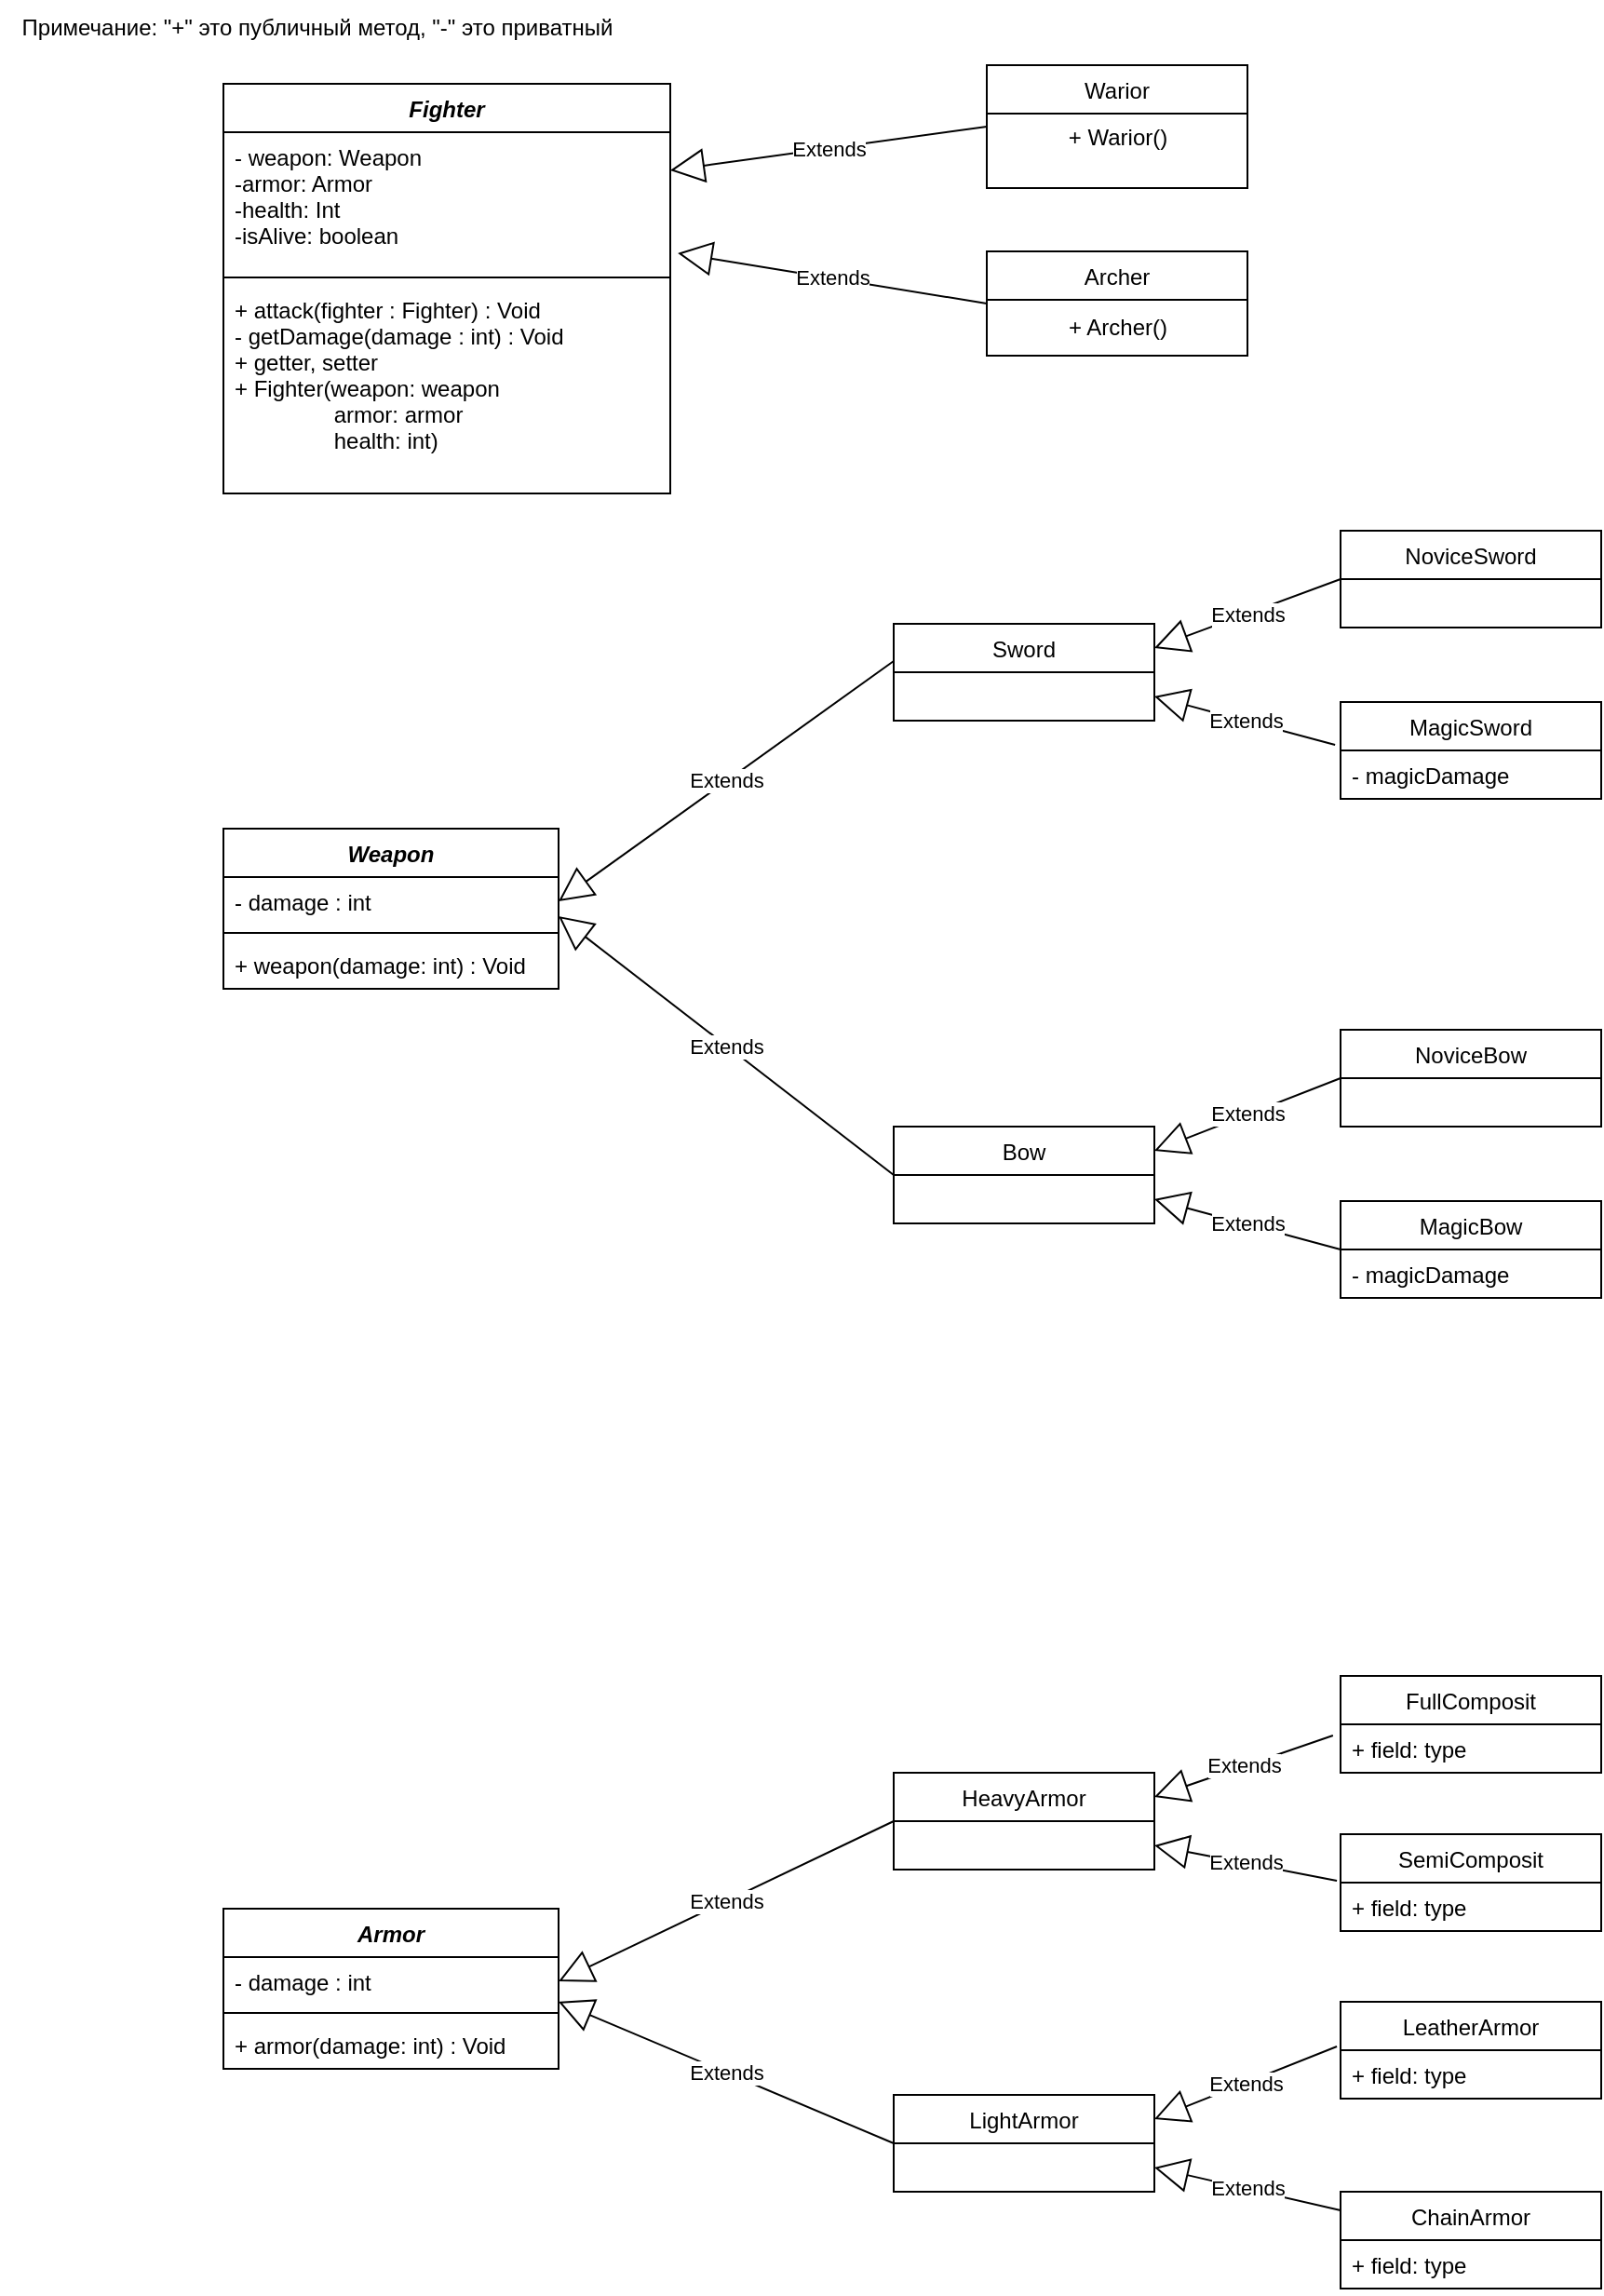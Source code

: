 <mxfile version="20.7.4" type="device"><diagram id="4fPKSLZyN5Z461dBoKbO" name="Страница 1"><mxGraphModel dx="794" dy="1895" grid="1" gridSize="10" guides="1" tooltips="1" connect="1" arrows="1" fold="1" page="1" pageScale="1" pageWidth="827" pageHeight="1169" math="0" shadow="0"><root><mxCell id="0"/><mxCell id="1" parent="0"/><mxCell id="wfqJi6XWWm0kEAicmvyR-1" value="Fighter" style="swimlane;fontStyle=3;align=center;verticalAlign=top;childLayout=stackLayout;horizontal=1;startSize=26;horizontalStack=0;resizeParent=1;resizeParentMax=0;resizeLast=0;collapsible=1;marginBottom=0;" vertex="1" parent="1"><mxGeometry x="120" y="40" width="240" height="220" as="geometry"/></mxCell><mxCell id="wfqJi6XWWm0kEAicmvyR-2" value="- weapon: Weapon&#xA;-armor: Armor&#xA;-health: Int&#xA;-isAlive: boolean&#xA;&#xA;" style="text;strokeColor=none;fillColor=none;align=left;verticalAlign=top;spacingLeft=4;spacingRight=4;overflow=hidden;rotatable=0;points=[[0,0.5],[1,0.5]];portConstraint=eastwest;" vertex="1" parent="wfqJi6XWWm0kEAicmvyR-1"><mxGeometry y="26" width="240" height="74" as="geometry"/></mxCell><mxCell id="wfqJi6XWWm0kEAicmvyR-3" value="" style="line;strokeWidth=1;fillColor=none;align=left;verticalAlign=middle;spacingTop=-1;spacingLeft=3;spacingRight=3;rotatable=0;labelPosition=right;points=[];portConstraint=eastwest;strokeColor=inherit;" vertex="1" parent="wfqJi6XWWm0kEAicmvyR-1"><mxGeometry y="100" width="240" height="8" as="geometry"/></mxCell><mxCell id="wfqJi6XWWm0kEAicmvyR-4" value="+ attack(fighter : Fighter) : Void&#xA;- getDamage(damage : int) : Void&#xA;+ getter, setter&#xA;+ Fighter(weapon: weapon&#xA;                armor: armor&#xA;                health: int)&#xA;&#xA;" style="text;strokeColor=none;fillColor=none;align=left;verticalAlign=top;spacingLeft=4;spacingRight=4;overflow=hidden;rotatable=0;points=[[0,0.5],[1,0.5]];portConstraint=eastwest;" vertex="1" parent="wfqJi6XWWm0kEAicmvyR-1"><mxGeometry y="108" width="240" height="112" as="geometry"/></mxCell><mxCell id="wfqJi6XWWm0kEAicmvyR-6" value="Примечание: &quot;+&quot; это публичный метод, &quot;-&quot; это приватный" style="text;html=1;align=center;verticalAlign=middle;resizable=0;points=[];autosize=1;strokeColor=none;fillColor=none;" vertex="1" parent="1"><mxGeometry y="-5" width="340" height="30" as="geometry"/></mxCell><mxCell id="wfqJi6XWWm0kEAicmvyR-8" value="Warior" style="swimlane;fontStyle=0;childLayout=stackLayout;horizontal=1;startSize=26;fillColor=none;horizontalStack=0;resizeParent=1;resizeParentMax=0;resizeLast=0;collapsible=1;marginBottom=0;" vertex="1" parent="1"><mxGeometry x="530" y="30" width="140" height="66" as="geometry"/></mxCell><mxCell id="wfqJi6XWWm0kEAicmvyR-97" value="&lt;div&gt;+ Warior()&lt;/div&gt;&lt;div&gt;&lt;br&gt;&lt;/div&gt;" style="text;html=1;align=center;verticalAlign=middle;resizable=0;points=[];autosize=1;strokeColor=none;fillColor=none;" vertex="1" parent="wfqJi6XWWm0kEAicmvyR-8"><mxGeometry y="26" width="140" height="40" as="geometry"/></mxCell><mxCell id="wfqJi6XWWm0kEAicmvyR-13" value="Archer" style="swimlane;fontStyle=0;childLayout=stackLayout;horizontal=1;startSize=26;fillColor=none;horizontalStack=0;resizeParent=1;resizeParentMax=0;resizeLast=0;collapsible=1;marginBottom=0;" vertex="1" parent="1"><mxGeometry x="530" y="130" width="140" height="56" as="geometry"/></mxCell><mxCell id="wfqJi6XWWm0kEAicmvyR-98" value="+ Archer()" style="text;html=1;align=center;verticalAlign=middle;resizable=0;points=[];autosize=1;strokeColor=none;fillColor=none;" vertex="1" parent="wfqJi6XWWm0kEAicmvyR-13"><mxGeometry y="26" width="140" height="30" as="geometry"/></mxCell><mxCell id="wfqJi6XWWm0kEAicmvyR-17" value="Extends" style="endArrow=block;endSize=16;endFill=0;html=1;rounded=0;exitX=0;exitY=0.5;exitDx=0;exitDy=0;entryX=1.017;entryY=0.878;entryDx=0;entryDy=0;entryPerimeter=0;" edge="1" parent="1" source="wfqJi6XWWm0kEAicmvyR-13" target="wfqJi6XWWm0kEAicmvyR-2"><mxGeometry width="160" relative="1" as="geometry"><mxPoint x="330" y="280" as="sourcePoint"/><mxPoint x="490" y="280" as="targetPoint"/></mxGeometry></mxCell><mxCell id="wfqJi6XWWm0kEAicmvyR-18" value="Extends" style="endArrow=block;endSize=16;endFill=0;html=1;rounded=0;exitX=0;exitY=0.5;exitDx=0;exitDy=0;" edge="1" parent="1" source="wfqJi6XWWm0kEAicmvyR-8" target="wfqJi6XWWm0kEAicmvyR-2"><mxGeometry width="160" relative="1" as="geometry"><mxPoint x="330" y="280" as="sourcePoint"/><mxPoint x="490" y="280" as="targetPoint"/></mxGeometry></mxCell><mxCell id="wfqJi6XWWm0kEAicmvyR-23" value="Sword" style="swimlane;fontStyle=0;childLayout=stackLayout;horizontal=1;startSize=26;fillColor=none;horizontalStack=0;resizeParent=1;resizeParentMax=0;resizeLast=0;collapsible=1;marginBottom=0;" vertex="1" parent="1"><mxGeometry x="480" y="330" width="140" height="52" as="geometry"/></mxCell><mxCell id="wfqJi6XWWm0kEAicmvyR-27" value="Bow" style="swimlane;fontStyle=0;childLayout=stackLayout;horizontal=1;startSize=26;fillColor=none;horizontalStack=0;resizeParent=1;resizeParentMax=0;resizeLast=0;collapsible=1;marginBottom=0;" vertex="1" parent="1"><mxGeometry x="480" y="600" width="140" height="52" as="geometry"/></mxCell><mxCell id="wfqJi6XWWm0kEAicmvyR-31" value="Extends" style="endArrow=block;endSize=16;endFill=0;html=1;rounded=0;exitX=0;exitY=0.385;exitDx=0;exitDy=0;exitPerimeter=0;entryX=1;entryY=0.5;entryDx=0;entryDy=0;" edge="1" parent="1" source="wfqJi6XWWm0kEAicmvyR-23" target="wfqJi6XWWm0kEAicmvyR-90"><mxGeometry width="160" relative="1" as="geometry"><mxPoint x="390" y="490" as="sourcePoint"/><mxPoint x="300" y="475" as="targetPoint"/></mxGeometry></mxCell><mxCell id="wfqJi6XWWm0kEAicmvyR-32" value="Extends" style="endArrow=block;endSize=16;endFill=0;html=1;rounded=0;exitX=0;exitY=0.5;exitDx=0;exitDy=0;entryX=1;entryY=0.808;entryDx=0;entryDy=0;entryPerimeter=0;" edge="1" parent="1" source="wfqJi6XWWm0kEAicmvyR-27" target="wfqJi6XWWm0kEAicmvyR-90"><mxGeometry width="160" relative="1" as="geometry"><mxPoint x="340" y="540" as="sourcePoint"/><mxPoint x="300" y="505" as="targetPoint"/></mxGeometry></mxCell><mxCell id="wfqJi6XWWm0kEAicmvyR-37" value="NoviceSword" style="swimlane;fontStyle=0;childLayout=stackLayout;horizontal=1;startSize=26;fillColor=none;horizontalStack=0;resizeParent=1;resizeParentMax=0;resizeLast=0;collapsible=1;marginBottom=0;" vertex="1" parent="1"><mxGeometry x="720" y="280" width="140" height="52" as="geometry"/></mxCell><mxCell id="wfqJi6XWWm0kEAicmvyR-41" value="MagicSword" style="swimlane;fontStyle=0;childLayout=stackLayout;horizontal=1;startSize=26;fillColor=none;horizontalStack=0;resizeParent=1;resizeParentMax=0;resizeLast=0;collapsible=1;marginBottom=0;" vertex="1" parent="1"><mxGeometry x="720" y="372" width="140" height="52" as="geometry"/></mxCell><mxCell id="wfqJi6XWWm0kEAicmvyR-42" value="- magicDamage" style="text;strokeColor=none;fillColor=none;align=left;verticalAlign=top;spacingLeft=4;spacingRight=4;overflow=hidden;rotatable=0;points=[[0,0.5],[1,0.5]];portConstraint=eastwest;" vertex="1" parent="wfqJi6XWWm0kEAicmvyR-41"><mxGeometry y="26" width="140" height="26" as="geometry"/></mxCell><mxCell id="wfqJi6XWWm0kEAicmvyR-45" value="NoviceBow" style="swimlane;fontStyle=0;childLayout=stackLayout;horizontal=1;startSize=26;fillColor=none;horizontalStack=0;resizeParent=1;resizeParentMax=0;resizeLast=0;collapsible=1;marginBottom=0;" vertex="1" parent="1"><mxGeometry x="720" y="548" width="140" height="52" as="geometry"/></mxCell><mxCell id="wfqJi6XWWm0kEAicmvyR-49" value="MagicBow" style="swimlane;fontStyle=0;childLayout=stackLayout;horizontal=1;startSize=26;fillColor=none;horizontalStack=0;resizeParent=1;resizeParentMax=0;resizeLast=0;collapsible=1;marginBottom=0;" vertex="1" parent="1"><mxGeometry x="720" y="640" width="140" height="52" as="geometry"/></mxCell><mxCell id="wfqJi6XWWm0kEAicmvyR-50" value="- magicDamage" style="text;strokeColor=none;fillColor=none;align=left;verticalAlign=top;spacingLeft=4;spacingRight=4;overflow=hidden;rotatable=0;points=[[0,0.5],[1,0.5]];portConstraint=eastwest;" vertex="1" parent="wfqJi6XWWm0kEAicmvyR-49"><mxGeometry y="26" width="140" height="26" as="geometry"/></mxCell><mxCell id="wfqJi6XWWm0kEAicmvyR-53" value="LightArmor" style="swimlane;fontStyle=0;childLayout=stackLayout;horizontal=1;startSize=26;fillColor=none;horizontalStack=0;resizeParent=1;resizeParentMax=0;resizeLast=0;collapsible=1;marginBottom=0;" vertex="1" parent="1"><mxGeometry x="480" y="1120" width="140" height="52" as="geometry"/></mxCell><mxCell id="wfqJi6XWWm0kEAicmvyR-57" value="HeavyArmor" style="swimlane;fontStyle=0;childLayout=stackLayout;horizontal=1;startSize=26;fillColor=none;horizontalStack=0;resizeParent=1;resizeParentMax=0;resizeLast=0;collapsible=1;marginBottom=0;" vertex="1" parent="1"><mxGeometry x="480" y="947" width="140" height="52" as="geometry"/></mxCell><mxCell id="wfqJi6XWWm0kEAicmvyR-58" value="FullComposit" style="swimlane;fontStyle=0;childLayout=stackLayout;horizontal=1;startSize=26;fillColor=none;horizontalStack=0;resizeParent=1;resizeParentMax=0;resizeLast=0;collapsible=1;marginBottom=0;" vertex="1" parent="1"><mxGeometry x="720" y="895" width="140" height="52" as="geometry"/></mxCell><mxCell id="wfqJi6XWWm0kEAicmvyR-59" value="+ field: type" style="text;strokeColor=none;fillColor=none;align=left;verticalAlign=top;spacingLeft=4;spacingRight=4;overflow=hidden;rotatable=0;points=[[0,0.5],[1,0.5]];portConstraint=eastwest;" vertex="1" parent="wfqJi6XWWm0kEAicmvyR-58"><mxGeometry y="26" width="140" height="26" as="geometry"/></mxCell><mxCell id="wfqJi6XWWm0kEAicmvyR-62" value="SemiComposit" style="swimlane;fontStyle=0;childLayout=stackLayout;horizontal=1;startSize=26;fillColor=none;horizontalStack=0;resizeParent=1;resizeParentMax=0;resizeLast=0;collapsible=1;marginBottom=0;" vertex="1" parent="1"><mxGeometry x="720" y="980" width="140" height="52" as="geometry"/></mxCell><mxCell id="wfqJi6XWWm0kEAicmvyR-63" value="+ field: type" style="text;strokeColor=none;fillColor=none;align=left;verticalAlign=top;spacingLeft=4;spacingRight=4;overflow=hidden;rotatable=0;points=[[0,0.5],[1,0.5]];portConstraint=eastwest;" vertex="1" parent="wfqJi6XWWm0kEAicmvyR-62"><mxGeometry y="26" width="140" height="26" as="geometry"/></mxCell><mxCell id="wfqJi6XWWm0kEAicmvyR-66" value="LeatherArmor" style="swimlane;fontStyle=0;childLayout=stackLayout;horizontal=1;startSize=26;fillColor=none;horizontalStack=0;resizeParent=1;resizeParentMax=0;resizeLast=0;collapsible=1;marginBottom=0;" vertex="1" parent="1"><mxGeometry x="720" y="1070" width="140" height="52" as="geometry"/></mxCell><mxCell id="wfqJi6XWWm0kEAicmvyR-67" value="+ field: type" style="text;strokeColor=none;fillColor=none;align=left;verticalAlign=top;spacingLeft=4;spacingRight=4;overflow=hidden;rotatable=0;points=[[0,0.5],[1,0.5]];portConstraint=eastwest;" vertex="1" parent="wfqJi6XWWm0kEAicmvyR-66"><mxGeometry y="26" width="140" height="26" as="geometry"/></mxCell><mxCell id="wfqJi6XWWm0kEAicmvyR-70" value="ChainArmor" style="swimlane;fontStyle=0;childLayout=stackLayout;horizontal=1;startSize=26;fillColor=none;horizontalStack=0;resizeParent=1;resizeParentMax=0;resizeLast=0;collapsible=1;marginBottom=0;" vertex="1" parent="1"><mxGeometry x="720" y="1172" width="140" height="52" as="geometry"/></mxCell><mxCell id="wfqJi6XWWm0kEAicmvyR-71" value="+ field: type" style="text;strokeColor=none;fillColor=none;align=left;verticalAlign=top;spacingLeft=4;spacingRight=4;overflow=hidden;rotatable=0;points=[[0,0.5],[1,0.5]];portConstraint=eastwest;" vertex="1" parent="wfqJi6XWWm0kEAicmvyR-70"><mxGeometry y="26" width="140" height="26" as="geometry"/></mxCell><mxCell id="wfqJi6XWWm0kEAicmvyR-74" value="Extends" style="endArrow=block;endSize=16;endFill=0;html=1;rounded=0;exitX=0;exitY=0.5;exitDx=0;exitDy=0;entryX=1;entryY=0.25;entryDx=0;entryDy=0;" edge="1" parent="1" source="wfqJi6XWWm0kEAicmvyR-37" target="wfqJi6XWWm0kEAicmvyR-23"><mxGeometry width="160" relative="1" as="geometry"><mxPoint x="490" y="540" as="sourcePoint"/><mxPoint x="650" y="540" as="targetPoint"/></mxGeometry></mxCell><mxCell id="wfqJi6XWWm0kEAicmvyR-75" value="Extends" style="endArrow=block;endSize=16;endFill=0;html=1;rounded=0;exitX=-0.021;exitY=-0.115;exitDx=0;exitDy=0;exitPerimeter=0;entryX=1;entryY=0.75;entryDx=0;entryDy=0;" edge="1" parent="1" source="wfqJi6XWWm0kEAicmvyR-42" target="wfqJi6XWWm0kEAicmvyR-23"><mxGeometry width="160" relative="1" as="geometry"><mxPoint x="490" y="540" as="sourcePoint"/><mxPoint x="650" y="540" as="targetPoint"/></mxGeometry></mxCell><mxCell id="wfqJi6XWWm0kEAicmvyR-76" value="Extends" style="endArrow=block;endSize=16;endFill=0;html=1;rounded=0;exitX=0;exitY=0.5;exitDx=0;exitDy=0;entryX=1;entryY=0.25;entryDx=0;entryDy=0;" edge="1" parent="1" source="wfqJi6XWWm0kEAicmvyR-45" target="wfqJi6XWWm0kEAicmvyR-27"><mxGeometry width="160" relative="1" as="geometry"><mxPoint x="490" y="540" as="sourcePoint"/><mxPoint x="650" y="540" as="targetPoint"/></mxGeometry></mxCell><mxCell id="wfqJi6XWWm0kEAicmvyR-77" value="Extends" style="endArrow=block;endSize=16;endFill=0;html=1;rounded=0;exitX=0;exitY=0.5;exitDx=0;exitDy=0;entryX=1;entryY=0.75;entryDx=0;entryDy=0;" edge="1" parent="1" source="wfqJi6XWWm0kEAicmvyR-49" target="wfqJi6XWWm0kEAicmvyR-27"><mxGeometry width="160" relative="1" as="geometry"><mxPoint x="490" y="540" as="sourcePoint"/><mxPoint x="650" y="540" as="targetPoint"/></mxGeometry></mxCell><mxCell id="wfqJi6XWWm0kEAicmvyR-78" value="Extends" style="endArrow=block;endSize=16;endFill=0;html=1;rounded=0;exitX=0;exitY=0.5;exitDx=0;exitDy=0;entryX=1;entryY=0.5;entryDx=0;entryDy=0;" edge="1" parent="1" source="wfqJi6XWWm0kEAicmvyR-57" target="wfqJi6XWWm0kEAicmvyR-94"><mxGeometry width="160" relative="1" as="geometry"><mxPoint x="490" y="1070" as="sourcePoint"/><mxPoint x="300" y="1050" as="targetPoint"/></mxGeometry></mxCell><mxCell id="wfqJi6XWWm0kEAicmvyR-79" value="Extends" style="endArrow=block;endSize=16;endFill=0;html=1;rounded=0;exitX=0;exitY=0.5;exitDx=0;exitDy=0;entryX=1;entryY=0.923;entryDx=0;entryDy=0;entryPerimeter=0;" edge="1" parent="1" source="wfqJi6XWWm0kEAicmvyR-53" target="wfqJi6XWWm0kEAicmvyR-94"><mxGeometry width="160" relative="1" as="geometry"><mxPoint x="490" y="1070" as="sourcePoint"/><mxPoint x="300" y="1077" as="targetPoint"/></mxGeometry></mxCell><mxCell id="wfqJi6XWWm0kEAicmvyR-80" value="Extends" style="endArrow=block;endSize=16;endFill=0;html=1;rounded=0;exitX=-0.029;exitY=0.231;exitDx=0;exitDy=0;exitPerimeter=0;entryX=1;entryY=0.25;entryDx=0;entryDy=0;" edge="1" parent="1" source="wfqJi6XWWm0kEAicmvyR-59" target="wfqJi6XWWm0kEAicmvyR-57"><mxGeometry width="160" relative="1" as="geometry"><mxPoint x="490" y="1130" as="sourcePoint"/><mxPoint x="650" y="1130" as="targetPoint"/></mxGeometry></mxCell><mxCell id="wfqJi6XWWm0kEAicmvyR-81" value="Extends" style="endArrow=block;endSize=16;endFill=0;html=1;rounded=0;exitX=-0.014;exitY=-0.038;exitDx=0;exitDy=0;exitPerimeter=0;entryX=1;entryY=0.75;entryDx=0;entryDy=0;" edge="1" parent="1" source="wfqJi6XWWm0kEAicmvyR-63" target="wfqJi6XWWm0kEAicmvyR-57"><mxGeometry width="160" relative="1" as="geometry"><mxPoint x="490" y="1130" as="sourcePoint"/><mxPoint x="650" y="1130" as="targetPoint"/></mxGeometry></mxCell><mxCell id="wfqJi6XWWm0kEAicmvyR-82" value="Extends" style="endArrow=block;endSize=16;endFill=0;html=1;rounded=0;exitX=-0.014;exitY=-0.077;exitDx=0;exitDy=0;exitPerimeter=0;entryX=1;entryY=0.25;entryDx=0;entryDy=0;" edge="1" parent="1" source="wfqJi6XWWm0kEAicmvyR-67" target="wfqJi6XWWm0kEAicmvyR-53"><mxGeometry width="160" relative="1" as="geometry"><mxPoint x="490" y="1130" as="sourcePoint"/><mxPoint x="650" y="1130" as="targetPoint"/></mxGeometry></mxCell><mxCell id="wfqJi6XWWm0kEAicmvyR-83" value="Extends" style="endArrow=block;endSize=16;endFill=0;html=1;rounded=0;exitX=0;exitY=0.192;exitDx=0;exitDy=0;exitPerimeter=0;entryX=1;entryY=0.75;entryDx=0;entryDy=0;" edge="1" parent="1" source="wfqJi6XWWm0kEAicmvyR-70" target="wfqJi6XWWm0kEAicmvyR-53"><mxGeometry width="160" relative="1" as="geometry"><mxPoint x="490" y="1130" as="sourcePoint"/><mxPoint x="650" y="1130" as="targetPoint"/></mxGeometry></mxCell><mxCell id="wfqJi6XWWm0kEAicmvyR-89" value="Weapon" style="swimlane;fontStyle=3;align=center;verticalAlign=top;childLayout=stackLayout;horizontal=1;startSize=26;horizontalStack=0;resizeParent=1;resizeParentMax=0;resizeLast=0;collapsible=1;marginBottom=0;" vertex="1" parent="1"><mxGeometry x="120" y="440" width="180" height="86" as="geometry"/></mxCell><mxCell id="wfqJi6XWWm0kEAicmvyR-90" value="- damage : int" style="text;strokeColor=none;fillColor=none;align=left;verticalAlign=top;spacingLeft=4;spacingRight=4;overflow=hidden;rotatable=0;points=[[0,0.5],[1,0.5]];portConstraint=eastwest;" vertex="1" parent="wfqJi6XWWm0kEAicmvyR-89"><mxGeometry y="26" width="180" height="26" as="geometry"/></mxCell><mxCell id="wfqJi6XWWm0kEAicmvyR-91" value="" style="line;strokeWidth=1;fillColor=none;align=left;verticalAlign=middle;spacingTop=-1;spacingLeft=3;spacingRight=3;rotatable=0;labelPosition=right;points=[];portConstraint=eastwest;strokeColor=inherit;" vertex="1" parent="wfqJi6XWWm0kEAicmvyR-89"><mxGeometry y="52" width="180" height="8" as="geometry"/></mxCell><mxCell id="wfqJi6XWWm0kEAicmvyR-92" value="+ weapon(damage: int) : Void" style="text;strokeColor=none;fillColor=none;align=left;verticalAlign=top;spacingLeft=4;spacingRight=4;overflow=hidden;rotatable=0;points=[[0,0.5],[1,0.5]];portConstraint=eastwest;" vertex="1" parent="wfqJi6XWWm0kEAicmvyR-89"><mxGeometry y="60" width="180" height="26" as="geometry"/></mxCell><mxCell id="wfqJi6XWWm0kEAicmvyR-93" value="Armor" style="swimlane;fontStyle=3;align=center;verticalAlign=top;childLayout=stackLayout;horizontal=1;startSize=26;horizontalStack=0;resizeParent=1;resizeParentMax=0;resizeLast=0;collapsible=1;marginBottom=0;" vertex="1" parent="1"><mxGeometry x="120" y="1020" width="180" height="86" as="geometry"/></mxCell><mxCell id="wfqJi6XWWm0kEAicmvyR-94" value="- damage : int" style="text;strokeColor=none;fillColor=none;align=left;verticalAlign=top;spacingLeft=4;spacingRight=4;overflow=hidden;rotatable=0;points=[[0,0.5],[1,0.5]];portConstraint=eastwest;" vertex="1" parent="wfqJi6XWWm0kEAicmvyR-93"><mxGeometry y="26" width="180" height="26" as="geometry"/></mxCell><mxCell id="wfqJi6XWWm0kEAicmvyR-95" value="" style="line;strokeWidth=1;fillColor=none;align=left;verticalAlign=middle;spacingTop=-1;spacingLeft=3;spacingRight=3;rotatable=0;labelPosition=right;points=[];portConstraint=eastwest;strokeColor=inherit;" vertex="1" parent="wfqJi6XWWm0kEAicmvyR-93"><mxGeometry y="52" width="180" height="8" as="geometry"/></mxCell><mxCell id="wfqJi6XWWm0kEAicmvyR-96" value="+ armor(damage: int) : Void" style="text;strokeColor=none;fillColor=none;align=left;verticalAlign=top;spacingLeft=4;spacingRight=4;overflow=hidden;rotatable=0;points=[[0,0.5],[1,0.5]];portConstraint=eastwest;" vertex="1" parent="wfqJi6XWWm0kEAicmvyR-93"><mxGeometry y="60" width="180" height="26" as="geometry"/></mxCell></root></mxGraphModel></diagram></mxfile>